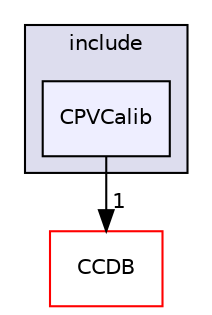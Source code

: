 digraph "/home/travis/build/AliceO2Group/AliceO2/Detectors/CPV/calib/include/CPVCalib" {
  bgcolor=transparent;
  compound=true
  node [ fontsize="10", fontname="Helvetica"];
  edge [ labelfontsize="10", labelfontname="Helvetica"];
  subgraph clusterdir_016f66a9fb645873222c1016e54f5c8e {
    graph [ bgcolor="#ddddee", pencolor="black", label="include" fontname="Helvetica", fontsize="10", URL="dir_016f66a9fb645873222c1016e54f5c8e.html"]
  dir_8fbca1409755333d0d06720d1c02ee13 [shape=box, label="CPVCalib", style="filled", fillcolor="#eeeeff", pencolor="black", URL="dir_8fbca1409755333d0d06720d1c02ee13.html"];
  }
  dir_6af676bf18881990e4083e191d0e63e0 [shape=box label="CCDB" color="red" URL="dir_6af676bf18881990e4083e191d0e63e0.html"];
  dir_8fbca1409755333d0d06720d1c02ee13->dir_6af676bf18881990e4083e191d0e63e0 [headlabel="1", labeldistance=1.5 headhref="dir_000367_000028.html"];
}
